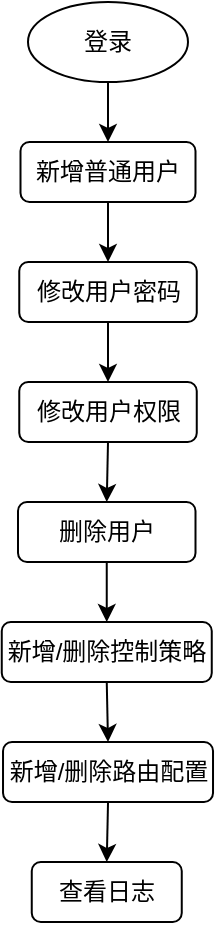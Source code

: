 <mxfile version="26.0.3">
  <diagram name="第 1 页" id="M5MeMRLtZV0gHbgQa_9G">
    <mxGraphModel dx="1034" dy="446" grid="1" gridSize="10" guides="1" tooltips="1" connect="1" arrows="1" fold="1" page="1" pageScale="1" pageWidth="827" pageHeight="1169" math="0" shadow="0">
      <root>
        <mxCell id="0" />
        <mxCell id="1" parent="0" />
        <mxCell id="j_zCi_JwCy9vCqhzKMY_-1" style="edgeStyle=orthogonalEdgeStyle;rounded=0;orthogonalLoop=1;jettySize=auto;html=1;exitX=0.5;exitY=1;exitDx=0;exitDy=0;entryX=0.5;entryY=0;entryDx=0;entryDy=0;" edge="1" parent="1" source="j_zCi_JwCy9vCqhzKMY_-2" target="j_zCi_JwCy9vCqhzKMY_-4">
          <mxGeometry relative="1" as="geometry" />
        </mxCell>
        <mxCell id="j_zCi_JwCy9vCqhzKMY_-2" value="登录" style="ellipse;whiteSpace=wrap;html=1;" vertex="1" parent="1">
          <mxGeometry x="120" y="40" width="80" height="40" as="geometry" />
        </mxCell>
        <mxCell id="j_zCi_JwCy9vCqhzKMY_-3" style="edgeStyle=orthogonalEdgeStyle;rounded=0;orthogonalLoop=1;jettySize=auto;html=1;exitX=0.5;exitY=1;exitDx=0;exitDy=0;entryX=0.5;entryY=0;entryDx=0;entryDy=0;" edge="1" parent="1" source="j_zCi_JwCy9vCqhzKMY_-4" target="j_zCi_JwCy9vCqhzKMY_-6">
          <mxGeometry relative="1" as="geometry" />
        </mxCell>
        <mxCell id="j_zCi_JwCy9vCqhzKMY_-4" value="新增普通用户" style="rounded=1;whiteSpace=wrap;html=1;" vertex="1" parent="1">
          <mxGeometry x="116.25" y="110" width="87.5" height="30" as="geometry" />
        </mxCell>
        <mxCell id="j_zCi_JwCy9vCqhzKMY_-5" style="edgeStyle=orthogonalEdgeStyle;rounded=0;orthogonalLoop=1;jettySize=auto;html=1;exitX=0.5;exitY=1;exitDx=0;exitDy=0;entryX=0.5;entryY=0;entryDx=0;entryDy=0;" edge="1" parent="1" source="j_zCi_JwCy9vCqhzKMY_-6">
          <mxGeometry relative="1" as="geometry">
            <mxPoint x="160" y="230" as="targetPoint" />
          </mxGeometry>
        </mxCell>
        <mxCell id="j_zCi_JwCy9vCqhzKMY_-6" value="修改用户密码" style="rounded=1;whiteSpace=wrap;html=1;" vertex="1" parent="1">
          <mxGeometry x="115.63" y="170" width="88.75" height="30" as="geometry" />
        </mxCell>
        <mxCell id="j_zCi_JwCy9vCqhzKMY_-7" value="查看日志" style="rounded=1;whiteSpace=wrap;html=1;" vertex="1" parent="1">
          <mxGeometry x="121.88" y="470" width="75" height="30" as="geometry" />
        </mxCell>
        <mxCell id="j_zCi_JwCy9vCqhzKMY_-8" style="edgeStyle=orthogonalEdgeStyle;rounded=0;orthogonalLoop=1;jettySize=auto;html=1;exitX=0.5;exitY=1;exitDx=0;exitDy=0;entryX=0.5;entryY=0;entryDx=0;entryDy=0;" edge="1" parent="1" source="j_zCi_JwCy9vCqhzKMY_-9" target="j_zCi_JwCy9vCqhzKMY_-11">
          <mxGeometry relative="1" as="geometry" />
        </mxCell>
        <mxCell id="j_zCi_JwCy9vCqhzKMY_-9" value="修改用户权限" style="rounded=1;whiteSpace=wrap;html=1;" vertex="1" parent="1">
          <mxGeometry x="115.63" y="230" width="88.75" height="30" as="geometry" />
        </mxCell>
        <mxCell id="j_zCi_JwCy9vCqhzKMY_-10" style="edgeStyle=orthogonalEdgeStyle;rounded=0;orthogonalLoop=1;jettySize=auto;html=1;exitX=0.5;exitY=1;exitDx=0;exitDy=0;entryX=0.5;entryY=0;entryDx=0;entryDy=0;" edge="1" parent="1" source="j_zCi_JwCy9vCqhzKMY_-11" target="j_zCi_JwCy9vCqhzKMY_-13">
          <mxGeometry relative="1" as="geometry" />
        </mxCell>
        <mxCell id="j_zCi_JwCy9vCqhzKMY_-11" value="删除用户" style="rounded=1;whiteSpace=wrap;html=1;" vertex="1" parent="1">
          <mxGeometry x="115" y="290" width="88.75" height="30" as="geometry" />
        </mxCell>
        <mxCell id="j_zCi_JwCy9vCqhzKMY_-12" style="edgeStyle=orthogonalEdgeStyle;rounded=0;orthogonalLoop=1;jettySize=auto;html=1;exitX=0.5;exitY=1;exitDx=0;exitDy=0;entryX=0.5;entryY=0;entryDx=0;entryDy=0;" edge="1" parent="1" source="j_zCi_JwCy9vCqhzKMY_-13" target="j_zCi_JwCy9vCqhzKMY_-15">
          <mxGeometry relative="1" as="geometry" />
        </mxCell>
        <mxCell id="j_zCi_JwCy9vCqhzKMY_-13" value="新增/删除控制策略" style="rounded=1;whiteSpace=wrap;html=1;" vertex="1" parent="1">
          <mxGeometry x="106.88" y="350" width="105" height="30" as="geometry" />
        </mxCell>
        <mxCell id="j_zCi_JwCy9vCqhzKMY_-14" style="edgeStyle=orthogonalEdgeStyle;rounded=0;orthogonalLoop=1;jettySize=auto;html=1;exitX=0.5;exitY=1;exitDx=0;exitDy=0;entryX=0.5;entryY=0;entryDx=0;entryDy=0;" edge="1" parent="1" source="j_zCi_JwCy9vCqhzKMY_-15" target="j_zCi_JwCy9vCqhzKMY_-7">
          <mxGeometry relative="1" as="geometry" />
        </mxCell>
        <mxCell id="j_zCi_JwCy9vCqhzKMY_-15" value="新增/删除路由配置" style="rounded=1;whiteSpace=wrap;html=1;" vertex="1" parent="1">
          <mxGeometry x="107.51" y="410" width="105" height="30" as="geometry" />
        </mxCell>
      </root>
    </mxGraphModel>
  </diagram>
</mxfile>
